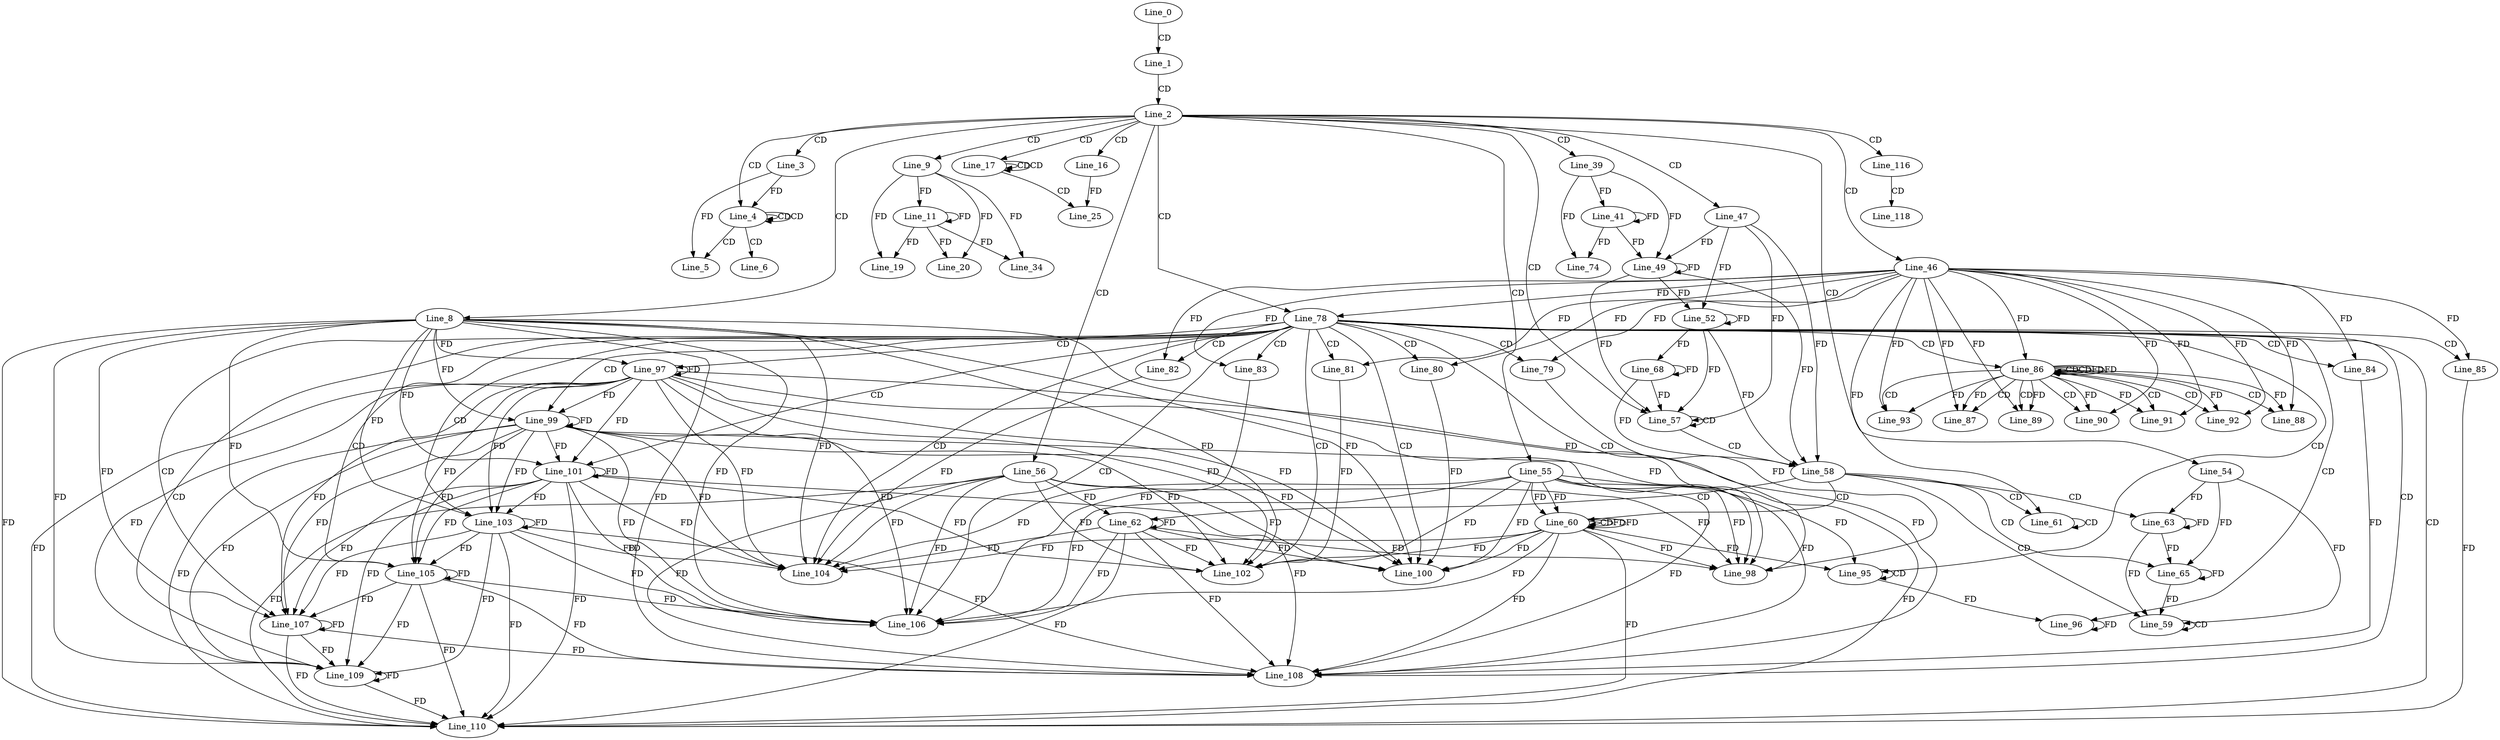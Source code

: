 digraph G {
  Line_0;
  Line_1;
  Line_2;
  Line_3;
  Line_4;
  Line_4;
  Line_4;
  Line_5;
  Line_5;
  Line_6;
  Line_8;
  Line_9;
  Line_11;
  Line_16;
  Line_17;
  Line_17;
  Line_17;
  Line_19;
  Line_20;
  Line_25;
  Line_34;
  Line_39;
  Line_41;
  Line_46;
  Line_47;
  Line_49;
  Line_49;
  Line_52;
  Line_52;
  Line_54;
  Line_55;
  Line_56;
  Line_57;
  Line_58;
  Line_59;
  Line_59;
  Line_60;
  Line_60;
  Line_61;
  Line_61;
  Line_62;
  Line_63;
  Line_65;
  Line_68;
  Line_68;
  Line_74;
  Line_78;
  Line_78;
  Line_79;
  Line_79;
  Line_80;
  Line_80;
  Line_81;
  Line_81;
  Line_82;
  Line_82;
  Line_83;
  Line_83;
  Line_84;
  Line_84;
  Line_85;
  Line_85;
  Line_86;
  Line_86;
  Line_86;
  Line_86;
  Line_87;
  Line_87;
  Line_88;
  Line_88;
  Line_89;
  Line_89;
  Line_90;
  Line_90;
  Line_91;
  Line_91;
  Line_92;
  Line_92;
  Line_93;
  Line_93;
  Line_95;
  Line_95;
  Line_96;
  Line_96;
  Line_97;
  Line_98;
  Line_99;
  Line_100;
  Line_101;
  Line_102;
  Line_103;
  Line_104;
  Line_105;
  Line_106;
  Line_107;
  Line_108;
  Line_109;
  Line_110;
  Line_116;
  Line_118;
  Line_0 -> Line_1 [ label="CD" ];
  Line_1 -> Line_2 [ label="CD" ];
  Line_2 -> Line_3 [ label="CD" ];
  Line_2 -> Line_4 [ label="CD" ];
  Line_4 -> Line_4 [ label="CD" ];
  Line_4 -> Line_4 [ label="CD" ];
  Line_3 -> Line_4 [ label="FD" ];
  Line_4 -> Line_5 [ label="CD" ];
  Line_3 -> Line_5 [ label="FD" ];
  Line_4 -> Line_6 [ label="CD" ];
  Line_2 -> Line_8 [ label="CD" ];
  Line_2 -> Line_9 [ label="CD" ];
  Line_9 -> Line_11 [ label="FD" ];
  Line_11 -> Line_11 [ label="FD" ];
  Line_2 -> Line_16 [ label="CD" ];
  Line_2 -> Line_17 [ label="CD" ];
  Line_17 -> Line_17 [ label="CD" ];
  Line_17 -> Line_17 [ label="CD" ];
  Line_9 -> Line_19 [ label="FD" ];
  Line_11 -> Line_19 [ label="FD" ];
  Line_9 -> Line_20 [ label="FD" ];
  Line_11 -> Line_20 [ label="FD" ];
  Line_17 -> Line_25 [ label="CD" ];
  Line_16 -> Line_25 [ label="FD" ];
  Line_9 -> Line_34 [ label="FD" ];
  Line_11 -> Line_34 [ label="FD" ];
  Line_2 -> Line_39 [ label="CD" ];
  Line_39 -> Line_41 [ label="FD" ];
  Line_41 -> Line_41 [ label="FD" ];
  Line_2 -> Line_46 [ label="CD" ];
  Line_2 -> Line_47 [ label="CD" ];
  Line_47 -> Line_49 [ label="FD" ];
  Line_49 -> Line_49 [ label="FD" ];
  Line_39 -> Line_49 [ label="FD" ];
  Line_41 -> Line_49 [ label="FD" ];
  Line_47 -> Line_52 [ label="FD" ];
  Line_49 -> Line_52 [ label="FD" ];
  Line_52 -> Line_52 [ label="FD" ];
  Line_2 -> Line_54 [ label="CD" ];
  Line_2 -> Line_55 [ label="CD" ];
  Line_2 -> Line_56 [ label="CD" ];
  Line_2 -> Line_57 [ label="CD" ];
  Line_57 -> Line_57 [ label="CD" ];
  Line_47 -> Line_57 [ label="FD" ];
  Line_49 -> Line_57 [ label="FD" ];
  Line_52 -> Line_57 [ label="FD" ];
  Line_57 -> Line_58 [ label="CD" ];
  Line_47 -> Line_58 [ label="FD" ];
  Line_49 -> Line_58 [ label="FD" ];
  Line_52 -> Line_58 [ label="FD" ];
  Line_58 -> Line_59 [ label="CD" ];
  Line_59 -> Line_59 [ label="CD" ];
  Line_54 -> Line_59 [ label="FD" ];
  Line_58 -> Line_60 [ label="CD" ];
  Line_55 -> Line_60 [ label="FD" ];
  Line_60 -> Line_60 [ label="CD" ];
  Line_60 -> Line_60 [ label="FD" ];
  Line_55 -> Line_60 [ label="FD" ];
  Line_58 -> Line_61 [ label="CD" ];
  Line_61 -> Line_61 [ label="CD" ];
  Line_46 -> Line_61 [ label="FD" ];
  Line_58 -> Line_62 [ label="CD" ];
  Line_62 -> Line_62 [ label="FD" ];
  Line_56 -> Line_62 [ label="FD" ];
  Line_58 -> Line_63 [ label="CD" ];
  Line_63 -> Line_63 [ label="FD" ];
  Line_54 -> Line_63 [ label="FD" ];
  Line_58 -> Line_65 [ label="CD" ];
  Line_63 -> Line_65 [ label="FD" ];
  Line_65 -> Line_65 [ label="FD" ];
  Line_54 -> Line_65 [ label="FD" ];
  Line_68 -> Line_68 [ label="FD" ];
  Line_52 -> Line_68 [ label="FD" ];
  Line_39 -> Line_74 [ label="FD" ];
  Line_41 -> Line_74 [ label="FD" ];
  Line_2 -> Line_78 [ label="CD" ];
  Line_46 -> Line_78 [ label="FD" ];
  Line_78 -> Line_79 [ label="CD" ];
  Line_46 -> Line_79 [ label="FD" ];
  Line_78 -> Line_80 [ label="CD" ];
  Line_46 -> Line_80 [ label="FD" ];
  Line_78 -> Line_81 [ label="CD" ];
  Line_46 -> Line_81 [ label="FD" ];
  Line_78 -> Line_82 [ label="CD" ];
  Line_46 -> Line_82 [ label="FD" ];
  Line_78 -> Line_83 [ label="CD" ];
  Line_46 -> Line_83 [ label="FD" ];
  Line_78 -> Line_84 [ label="CD" ];
  Line_46 -> Line_84 [ label="FD" ];
  Line_78 -> Line_85 [ label="CD" ];
  Line_46 -> Line_85 [ label="FD" ];
  Line_78 -> Line_86 [ label="CD" ];
  Line_86 -> Line_86 [ label="CD" ];
  Line_86 -> Line_86 [ label="CD" ];
  Line_46 -> Line_86 [ label="FD" ];
  Line_86 -> Line_86 [ label="FD" ];
  Line_86 -> Line_87 [ label="CD" ];
  Line_46 -> Line_87 [ label="FD" ];
  Line_86 -> Line_87 [ label="FD" ];
  Line_86 -> Line_88 [ label="CD" ];
  Line_46 -> Line_88 [ label="FD" ];
  Line_86 -> Line_88 [ label="FD" ];
  Line_86 -> Line_89 [ label="CD" ];
  Line_46 -> Line_89 [ label="FD" ];
  Line_86 -> Line_89 [ label="FD" ];
  Line_86 -> Line_90 [ label="CD" ];
  Line_46 -> Line_90 [ label="FD" ];
  Line_86 -> Line_90 [ label="FD" ];
  Line_86 -> Line_91 [ label="CD" ];
  Line_46 -> Line_91 [ label="FD" ];
  Line_86 -> Line_91 [ label="FD" ];
  Line_86 -> Line_92 [ label="CD" ];
  Line_46 -> Line_92 [ label="FD" ];
  Line_86 -> Line_92 [ label="FD" ];
  Line_86 -> Line_93 [ label="CD" ];
  Line_46 -> Line_93 [ label="FD" ];
  Line_86 -> Line_93 [ label="FD" ];
  Line_78 -> Line_95 [ label="CD" ];
  Line_95 -> Line_95 [ label="CD" ];
  Line_60 -> Line_95 [ label="FD" ];
  Line_55 -> Line_95 [ label="FD" ];
  Line_78 -> Line_96 [ label="CD" ];
  Line_95 -> Line_96 [ label="FD" ];
  Line_96 -> Line_96 [ label="FD" ];
  Line_78 -> Line_97 [ label="CD" ];
  Line_8 -> Line_97 [ label="FD" ];
  Line_97 -> Line_97 [ label="FD" ];
  Line_78 -> Line_98 [ label="CD" ];
  Line_8 -> Line_98 [ label="FD" ];
  Line_97 -> Line_98 [ label="FD" ];
  Line_79 -> Line_98 [ label="FD" ];
  Line_60 -> Line_98 [ label="FD" ];
  Line_55 -> Line_98 [ label="FD" ];
  Line_62 -> Line_98 [ label="FD" ];
  Line_56 -> Line_98 [ label="FD" ];
  Line_78 -> Line_99 [ label="CD" ];
  Line_8 -> Line_99 [ label="FD" ];
  Line_97 -> Line_99 [ label="FD" ];
  Line_99 -> Line_99 [ label="FD" ];
  Line_78 -> Line_100 [ label="CD" ];
  Line_8 -> Line_100 [ label="FD" ];
  Line_97 -> Line_100 [ label="FD" ];
  Line_99 -> Line_100 [ label="FD" ];
  Line_80 -> Line_100 [ label="FD" ];
  Line_60 -> Line_100 [ label="FD" ];
  Line_55 -> Line_100 [ label="FD" ];
  Line_62 -> Line_100 [ label="FD" ];
  Line_56 -> Line_100 [ label="FD" ];
  Line_78 -> Line_101 [ label="CD" ];
  Line_8 -> Line_101 [ label="FD" ];
  Line_97 -> Line_101 [ label="FD" ];
  Line_99 -> Line_101 [ label="FD" ];
  Line_101 -> Line_101 [ label="FD" ];
  Line_78 -> Line_102 [ label="CD" ];
  Line_8 -> Line_102 [ label="FD" ];
  Line_97 -> Line_102 [ label="FD" ];
  Line_99 -> Line_102 [ label="FD" ];
  Line_101 -> Line_102 [ label="FD" ];
  Line_81 -> Line_102 [ label="FD" ];
  Line_60 -> Line_102 [ label="FD" ];
  Line_55 -> Line_102 [ label="FD" ];
  Line_62 -> Line_102 [ label="FD" ];
  Line_56 -> Line_102 [ label="FD" ];
  Line_78 -> Line_103 [ label="CD" ];
  Line_8 -> Line_103 [ label="FD" ];
  Line_97 -> Line_103 [ label="FD" ];
  Line_99 -> Line_103 [ label="FD" ];
  Line_101 -> Line_103 [ label="FD" ];
  Line_103 -> Line_103 [ label="FD" ];
  Line_78 -> Line_104 [ label="CD" ];
  Line_8 -> Line_104 [ label="FD" ];
  Line_97 -> Line_104 [ label="FD" ];
  Line_99 -> Line_104 [ label="FD" ];
  Line_101 -> Line_104 [ label="FD" ];
  Line_103 -> Line_104 [ label="FD" ];
  Line_82 -> Line_104 [ label="FD" ];
  Line_60 -> Line_104 [ label="FD" ];
  Line_55 -> Line_104 [ label="FD" ];
  Line_62 -> Line_104 [ label="FD" ];
  Line_56 -> Line_104 [ label="FD" ];
  Line_78 -> Line_105 [ label="CD" ];
  Line_8 -> Line_105 [ label="FD" ];
  Line_97 -> Line_105 [ label="FD" ];
  Line_99 -> Line_105 [ label="FD" ];
  Line_101 -> Line_105 [ label="FD" ];
  Line_103 -> Line_105 [ label="FD" ];
  Line_105 -> Line_105 [ label="FD" ];
  Line_78 -> Line_106 [ label="CD" ];
  Line_8 -> Line_106 [ label="FD" ];
  Line_97 -> Line_106 [ label="FD" ];
  Line_99 -> Line_106 [ label="FD" ];
  Line_101 -> Line_106 [ label="FD" ];
  Line_103 -> Line_106 [ label="FD" ];
  Line_105 -> Line_106 [ label="FD" ];
  Line_83 -> Line_106 [ label="FD" ];
  Line_60 -> Line_106 [ label="FD" ];
  Line_55 -> Line_106 [ label="FD" ];
  Line_62 -> Line_106 [ label="FD" ];
  Line_56 -> Line_106 [ label="FD" ];
  Line_78 -> Line_107 [ label="CD" ];
  Line_8 -> Line_107 [ label="FD" ];
  Line_97 -> Line_107 [ label="FD" ];
  Line_99 -> Line_107 [ label="FD" ];
  Line_101 -> Line_107 [ label="FD" ];
  Line_103 -> Line_107 [ label="FD" ];
  Line_105 -> Line_107 [ label="FD" ];
  Line_107 -> Line_107 [ label="FD" ];
  Line_78 -> Line_108 [ label="CD" ];
  Line_8 -> Line_108 [ label="FD" ];
  Line_97 -> Line_108 [ label="FD" ];
  Line_99 -> Line_108 [ label="FD" ];
  Line_101 -> Line_108 [ label="FD" ];
  Line_103 -> Line_108 [ label="FD" ];
  Line_105 -> Line_108 [ label="FD" ];
  Line_107 -> Line_108 [ label="FD" ];
  Line_84 -> Line_108 [ label="FD" ];
  Line_60 -> Line_108 [ label="FD" ];
  Line_55 -> Line_108 [ label="FD" ];
  Line_62 -> Line_108 [ label="FD" ];
  Line_56 -> Line_108 [ label="FD" ];
  Line_78 -> Line_109 [ label="CD" ];
  Line_8 -> Line_109 [ label="FD" ];
  Line_97 -> Line_109 [ label="FD" ];
  Line_99 -> Line_109 [ label="FD" ];
  Line_101 -> Line_109 [ label="FD" ];
  Line_103 -> Line_109 [ label="FD" ];
  Line_105 -> Line_109 [ label="FD" ];
  Line_107 -> Line_109 [ label="FD" ];
  Line_109 -> Line_109 [ label="FD" ];
  Line_78 -> Line_110 [ label="CD" ];
  Line_8 -> Line_110 [ label="FD" ];
  Line_97 -> Line_110 [ label="FD" ];
  Line_99 -> Line_110 [ label="FD" ];
  Line_101 -> Line_110 [ label="FD" ];
  Line_103 -> Line_110 [ label="FD" ];
  Line_105 -> Line_110 [ label="FD" ];
  Line_107 -> Line_110 [ label="FD" ];
  Line_109 -> Line_110 [ label="FD" ];
  Line_85 -> Line_110 [ label="FD" ];
  Line_60 -> Line_110 [ label="FD" ];
  Line_55 -> Line_110 [ label="FD" ];
  Line_62 -> Line_110 [ label="FD" ];
  Line_56 -> Line_110 [ label="FD" ];
  Line_2 -> Line_116 [ label="CD" ];
  Line_116 -> Line_118 [ label="CD" ];
  Line_68 -> Line_57 [ label="FD" ];
  Line_68 -> Line_58 [ label="FD" ];
  Line_63 -> Line_59 [ label="FD" ];
  Line_65 -> Line_59 [ label="FD" ];
  Line_60 -> Line_60 [ label="FD" ];
  Line_86 -> Line_86 [ label="FD" ];
}
